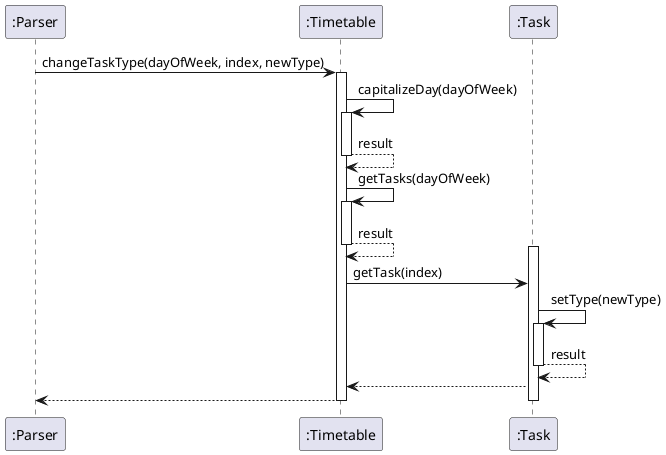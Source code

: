 @startuml
participant ":Parser" as Parser
participant ":Timetable" as Timetable
participant ":Task" as Task

Parser -> Timetable: changeTaskType(dayOfWeek, index, newType)
activate Timetable
Timetable -> Timetable: capitalizeDay(dayOfWeek)
activate Timetable
Timetable --> Timetable: result
deactivate Timetable
Timetable -> Timetable: getTasks(dayOfWeek)
activate Timetable
Timetable --> Timetable: result
deactivate Timetable

activate Task
Timetable -> Task: getTask(index)
Task -> Task: setType(newType)
activate Task
Task --> Task: result
deactivate Task


Task -->Timetable
Timetable --> Parser:
deactivate Task
deactivate Timetable
@enduml

